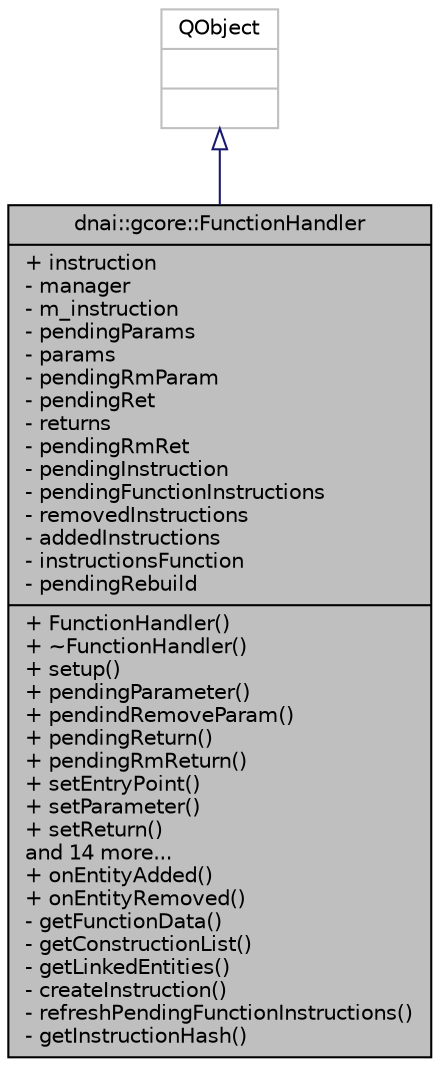 digraph "dnai::gcore::FunctionHandler"
{
  edge [fontname="Helvetica",fontsize="10",labelfontname="Helvetica",labelfontsize="10"];
  node [fontname="Helvetica",fontsize="10",shape=record];
  Node1 [label="{dnai::gcore::FunctionHandler\n|+ instruction\l- manager\l- m_instruction\l- pendingParams\l- params\l- pendingRmParam\l- pendingRet\l- returns\l- pendingRmRet\l- pendingInstruction\l- pendingFunctionInstructions\l- removedInstructions\l- addedInstructions\l- instructionsFunction\l- pendingRebuild\l|+ FunctionHandler()\l+ ~FunctionHandler()\l+ setup()\l+ pendingParameter()\l+ pendindRemoveParam()\l+ pendingReturn()\l+ pendingRmReturn()\l+ setEntryPoint()\l+ setParameter()\l+ setReturn()\land 14 more...\l+ onEntityAdded()\l+ onEntityRemoved()\l- getFunctionData()\l- getConstructionList()\l- getLinkedEntities()\l- createInstruction()\l- refreshPendingFunctionInstructions()\l- getInstructionHash()\l}",height=0.2,width=0.4,color="black", fillcolor="grey75", style="filled", fontcolor="black"];
  Node2 -> Node1 [dir="back",color="midnightblue",fontsize="10",style="solid",arrowtail="onormal",fontname="Helvetica"];
  Node2 [label="{QObject\n||}",height=0.2,width=0.4,color="grey75", fillcolor="white", style="filled"];
}
